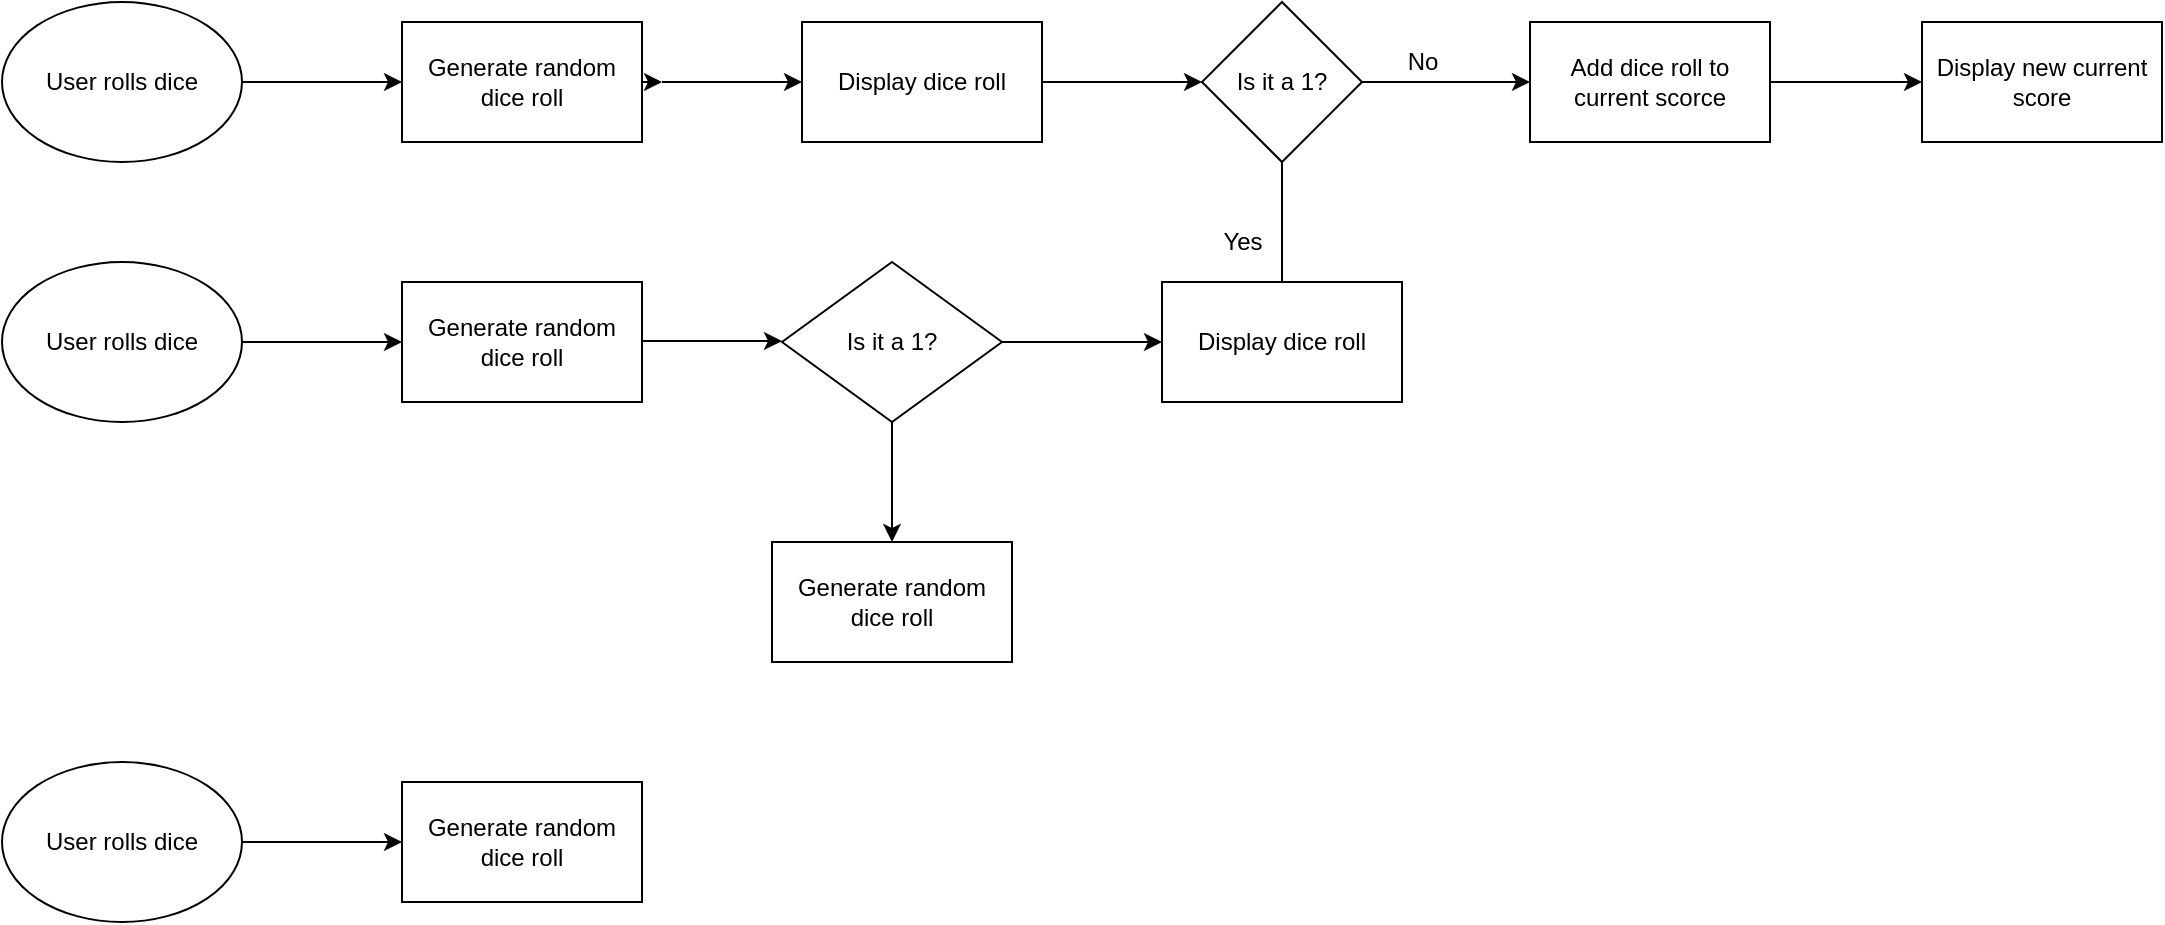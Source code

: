<mxfile version="14.4.2" type="github">
  <diagram id="Y4Er28gGYwmPT1ONX5_L" name="Page-1">
    <mxGraphModel dx="1261" dy="783" grid="1" gridSize="10" guides="1" tooltips="1" connect="1" arrows="1" fold="1" page="1" pageScale="1" pageWidth="850" pageHeight="1100" math="0" shadow="0">
      <root>
        <mxCell id="0" />
        <mxCell id="1" parent="0" />
        <mxCell id="ww2Ax3JJ7ZaF3GS8L2p9-1" value="User rolls dice" style="ellipse;whiteSpace=wrap;html=1;" parent="1" vertex="1">
          <mxGeometry x="40" y="40" width="120" height="80" as="geometry" />
        </mxCell>
        <mxCell id="ww2Ax3JJ7ZaF3GS8L2p9-2" value="" style="endArrow=classic;html=1;" parent="1" edge="1">
          <mxGeometry width="50" height="50" relative="1" as="geometry">
            <mxPoint x="160" y="80" as="sourcePoint" />
            <mxPoint x="240" y="80" as="targetPoint" />
          </mxGeometry>
        </mxCell>
        <mxCell id="ww2Ax3JJ7ZaF3GS8L2p9-6" style="edgeStyle=orthogonalEdgeStyle;rounded=0;orthogonalLoop=1;jettySize=auto;html=1;exitX=1;exitY=0.5;exitDx=0;exitDy=0;" parent="1" source="ww2Ax3JJ7ZaF3GS8L2p9-3" edge="1">
          <mxGeometry relative="1" as="geometry">
            <mxPoint x="370" y="80" as="targetPoint" />
          </mxGeometry>
        </mxCell>
        <mxCell id="ww2Ax3JJ7ZaF3GS8L2p9-3" value="Generate random dice roll" style="rounded=0;whiteSpace=wrap;html=1;" parent="1" vertex="1">
          <mxGeometry x="240" y="50" width="120" height="60" as="geometry" />
        </mxCell>
        <mxCell id="ww2Ax3JJ7ZaF3GS8L2p9-5" value="" style="endArrow=classic;html=1;" parent="1" edge="1">
          <mxGeometry width="50" height="50" relative="1" as="geometry">
            <mxPoint x="370" y="80" as="sourcePoint" />
            <mxPoint x="440" y="80" as="targetPoint" />
          </mxGeometry>
        </mxCell>
        <mxCell id="ww2Ax3JJ7ZaF3GS8L2p9-7" value="Display dice roll" style="rounded=0;whiteSpace=wrap;html=1;" parent="1" vertex="1">
          <mxGeometry x="440" y="50" width="120" height="60" as="geometry" />
        </mxCell>
        <mxCell id="ww2Ax3JJ7ZaF3GS8L2p9-8" value="" style="endArrow=classic;html=1;exitX=1;exitY=0.5;exitDx=0;exitDy=0;" parent="1" source="ww2Ax3JJ7ZaF3GS8L2p9-7" edge="1">
          <mxGeometry width="50" height="50" relative="1" as="geometry">
            <mxPoint x="560" y="110" as="sourcePoint" />
            <mxPoint x="640" y="80" as="targetPoint" />
          </mxGeometry>
        </mxCell>
        <mxCell id="ww2Ax3JJ7ZaF3GS8L2p9-9" value="Is it a 1?" style="rhombus;whiteSpace=wrap;html=1;" parent="1" vertex="1">
          <mxGeometry x="640" y="40" width="80" height="80" as="geometry" />
        </mxCell>
        <mxCell id="ww2Ax3JJ7ZaF3GS8L2p9-16" value="" style="edgeStyle=orthogonalEdgeStyle;rounded=0;orthogonalLoop=1;jettySize=auto;html=1;" parent="1" source="ww2Ax3JJ7ZaF3GS8L2p9-10" target="ww2Ax3JJ7ZaF3GS8L2p9-15" edge="1">
          <mxGeometry relative="1" as="geometry" />
        </mxCell>
        <mxCell id="ww2Ax3JJ7ZaF3GS8L2p9-10" value="Add dice roll to current scorce" style="rounded=0;whiteSpace=wrap;html=1;" parent="1" vertex="1">
          <mxGeometry x="804" y="50" width="120" height="60" as="geometry" />
        </mxCell>
        <mxCell id="ww2Ax3JJ7ZaF3GS8L2p9-11" value="" style="endArrow=classic;html=1;entryX=0;entryY=0.5;entryDx=0;entryDy=0;exitX=1;exitY=0.5;exitDx=0;exitDy=0;" parent="1" source="ww2Ax3JJ7ZaF3GS8L2p9-9" target="ww2Ax3JJ7ZaF3GS8L2p9-10" edge="1">
          <mxGeometry width="50" height="50" relative="1" as="geometry">
            <mxPoint x="730" y="80" as="sourcePoint" />
            <mxPoint x="780" y="60" as="targetPoint" />
          </mxGeometry>
        </mxCell>
        <mxCell id="ww2Ax3JJ7ZaF3GS8L2p9-12" value="No" style="text;html=1;align=center;verticalAlign=middle;resizable=0;points=[];autosize=1;" parent="1" vertex="1">
          <mxGeometry x="735" y="60" width="30" height="20" as="geometry" />
        </mxCell>
        <mxCell id="ww2Ax3JJ7ZaF3GS8L2p9-13" value="" style="endArrow=classic;html=1;exitX=0.5;exitY=1;exitDx=0;exitDy=0;" parent="1" source="ww2Ax3JJ7ZaF3GS8L2p9-9" edge="1">
          <mxGeometry width="50" height="50" relative="1" as="geometry">
            <mxPoint x="680" y="150" as="sourcePoint" />
            <mxPoint x="680" y="200" as="targetPoint" />
          </mxGeometry>
        </mxCell>
        <mxCell id="ww2Ax3JJ7ZaF3GS8L2p9-14" value="Yes" style="text;html=1;align=center;verticalAlign=middle;resizable=0;points=[];autosize=1;" parent="1" vertex="1">
          <mxGeometry x="640" y="150" width="40" height="20" as="geometry" />
        </mxCell>
        <mxCell id="ww2Ax3JJ7ZaF3GS8L2p9-15" value="Display new current score" style="rounded=0;whiteSpace=wrap;html=1;" parent="1" vertex="1">
          <mxGeometry x="1000" y="50" width="120" height="60" as="geometry" />
        </mxCell>
        <mxCell id="4SP8xlYCGWsLMYZ0JimX-1" value="User rolls dice" style="ellipse;whiteSpace=wrap;html=1;" vertex="1" parent="1">
          <mxGeometry x="40" y="170" width="120" height="80" as="geometry" />
        </mxCell>
        <mxCell id="4SP8xlYCGWsLMYZ0JimX-17" value="" style="edgeStyle=orthogonalEdgeStyle;rounded=0;orthogonalLoop=1;jettySize=auto;html=1;" edge="1" parent="1" source="4SP8xlYCGWsLMYZ0JimX-2" target="4SP8xlYCGWsLMYZ0JimX-16">
          <mxGeometry relative="1" as="geometry" />
        </mxCell>
        <mxCell id="4SP8xlYCGWsLMYZ0JimX-2" value="User rolls dice" style="ellipse;whiteSpace=wrap;html=1;" vertex="1" parent="1">
          <mxGeometry x="40" y="420" width="120" height="80" as="geometry" />
        </mxCell>
        <mxCell id="4SP8xlYCGWsLMYZ0JimX-3" value="" style="endArrow=classic;html=1;" edge="1" parent="1">
          <mxGeometry width="50" height="50" relative="1" as="geometry">
            <mxPoint x="160" y="210" as="sourcePoint" />
            <mxPoint x="240" y="210" as="targetPoint" />
          </mxGeometry>
        </mxCell>
        <mxCell id="4SP8xlYCGWsLMYZ0JimX-4" value="Generate random dice roll" style="rounded=0;whiteSpace=wrap;html=1;" vertex="1" parent="1">
          <mxGeometry x="240" y="180" width="120" height="60" as="geometry" />
        </mxCell>
        <mxCell id="4SP8xlYCGWsLMYZ0JimX-5" value="" style="endArrow=classic;html=1;" edge="1" parent="1">
          <mxGeometry width="50" height="50" relative="1" as="geometry">
            <mxPoint x="360" y="209.5" as="sourcePoint" />
            <mxPoint x="430" y="209.5" as="targetPoint" />
          </mxGeometry>
        </mxCell>
        <mxCell id="4SP8xlYCGWsLMYZ0JimX-6" value="Display dice roll" style="rounded=0;whiteSpace=wrap;html=1;" vertex="1" parent="1">
          <mxGeometry x="620" y="180" width="120" height="60" as="geometry" />
        </mxCell>
        <mxCell id="4SP8xlYCGWsLMYZ0JimX-12" value="" style="edgeStyle=orthogonalEdgeStyle;rounded=0;orthogonalLoop=1;jettySize=auto;html=1;" edge="1" parent="1" source="4SP8xlYCGWsLMYZ0JimX-11" target="4SP8xlYCGWsLMYZ0JimX-6">
          <mxGeometry relative="1" as="geometry" />
        </mxCell>
        <mxCell id="4SP8xlYCGWsLMYZ0JimX-15" value="" style="edgeStyle=orthogonalEdgeStyle;rounded=0;orthogonalLoop=1;jettySize=auto;html=1;" edge="1" parent="1" source="4SP8xlYCGWsLMYZ0JimX-11" target="4SP8xlYCGWsLMYZ0JimX-13">
          <mxGeometry relative="1" as="geometry" />
        </mxCell>
        <mxCell id="4SP8xlYCGWsLMYZ0JimX-11" value="Is it a 1?" style="rhombus;whiteSpace=wrap;html=1;" vertex="1" parent="1">
          <mxGeometry x="430" y="170" width="110" height="80" as="geometry" />
        </mxCell>
        <mxCell id="4SP8xlYCGWsLMYZ0JimX-13" value="Generate random dice roll" style="rounded=0;whiteSpace=wrap;html=1;" vertex="1" parent="1">
          <mxGeometry x="425" y="310" width="120" height="60" as="geometry" />
        </mxCell>
        <mxCell id="4SP8xlYCGWsLMYZ0JimX-16" value="Generate random dice roll" style="rounded=0;whiteSpace=wrap;html=1;" vertex="1" parent="1">
          <mxGeometry x="240" y="430" width="120" height="60" as="geometry" />
        </mxCell>
      </root>
    </mxGraphModel>
  </diagram>
</mxfile>
